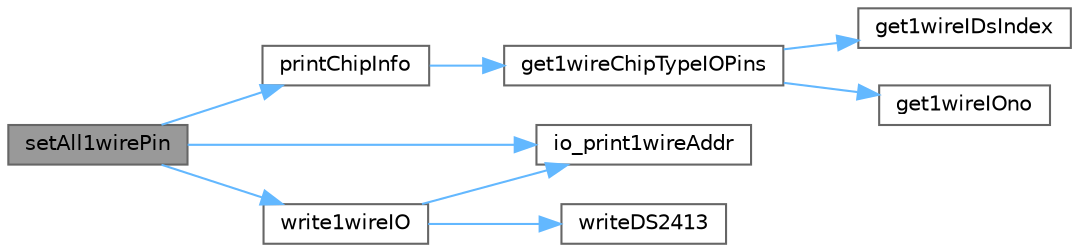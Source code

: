 digraph "setAll1wirePin"
{
 // LATEX_PDF_SIZE
  bgcolor="transparent";
  edge [fontname=Helvetica,fontsize=10,labelfontname=Helvetica,labelfontsize=10];
  node [fontname=Helvetica,fontsize=10,shape=box,height=0.2,width=0.4];
  rankdir="LR";
  Node1 [label="setAll1wirePin",height=0.2,width=0.4,color="gray40", fillcolor="grey60", style="filled", fontcolor="black",tooltip="Find and print details of chips on the 1-wire bus. OneWire class stores the pin, and by default the a..."];
  Node1 -> Node2 [color="steelblue1",style="solid"];
  Node2 [label="io_print1wireAddr",height=0.2,width=0.4,color="grey40", fillcolor="white", style="filled",URL="$1wire__chip__io_8h.html#a387122cd32e13e3ab4868864bed08d3e",tooltip=" "];
  Node1 -> Node3 [color="steelblue1",style="solid"];
  Node3 [label="printChipInfo",height=0.2,width=0.4,color="grey40", fillcolor="white", style="filled",URL="$1wire__chip__io_8h.html#a977007cf4daf77a6813d9bd5484e67e1",tooltip=" "];
  Node3 -> Node4 [color="steelblue1",style="solid"];
  Node4 [label="get1wireChipTypeIOPins",height=0.2,width=0.4,color="grey40", fillcolor="white", style="filled",URL="$1wire__chip__io_8h.html#a26a5c521594f3f4380de4fe920f669fe",tooltip="Returns the number of IO pins the 1-wire chip has."];
  Node4 -> Node5 [color="steelblue1",style="solid"];
  Node5 [label="get1wireIDsIndex",height=0.2,width=0.4,color="grey40", fillcolor="white", style="filled",URL="$1wire__chip__io_8h.html#aa10020cdfdad46fa553fc4a2ee31fd3b",tooltip="Gets the array index index from the chip type id."];
  Node4 -> Node6 [color="steelblue1",style="solid"];
  Node6 [label="get1wireIOno",height=0.2,width=0.4,color="grey40", fillcolor="white", style="filled",URL="$1wire__chip__io_8h.html#a0c2ff7ecc2f15b31cfe75c4598451678",tooltip="Get the number of IO pins the chip has, i.e. 8 for the DS2408."];
  Node1 -> Node7 [color="steelblue1",style="solid"];
  Node7 [label="write1wireIO",height=0.2,width=0.4,color="grey40", fillcolor="white", style="filled",URL="$1wire__chip__io_8h.html#a77ebc093a69243ec72e963d7c915fba0",tooltip="Writes bitmap to 1-wire pin IO Register(Sets all the IO pins on the 1-wire chip)."];
  Node7 -> Node2 [color="steelblue1",style="solid"];
  Node7 -> Node8 [color="steelblue1",style="solid"];
  Node8 [label="writeDS2413",height=0.2,width=0.4,color="grey40", fillcolor="white", style="filled",URL="$1wire__chip__io_8h.html#aa8820981770942c6f48687b950ab09c8",tooltip="write output to a 1-wire DS2413 chip."];
}
